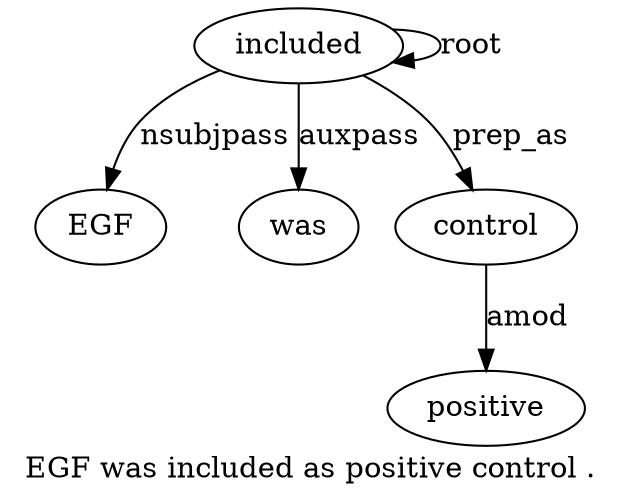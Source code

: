 digraph "EGF was included as positive control ." {
label="EGF was included as positive control .";
included3 [style=filled, fillcolor=white, label=included];
EGF1 [style=filled, fillcolor=white, label=EGF];
included3 -> EGF1  [label=nsubjpass];
was2 [style=filled, fillcolor=white, label=was];
included3 -> was2  [label=auxpass];
included3 -> included3  [label=root];
control6 [style=filled, fillcolor=white, label=control];
positive5 [style=filled, fillcolor=white, label=positive];
control6 -> positive5  [label=amod];
included3 -> control6  [label=prep_as];
}
